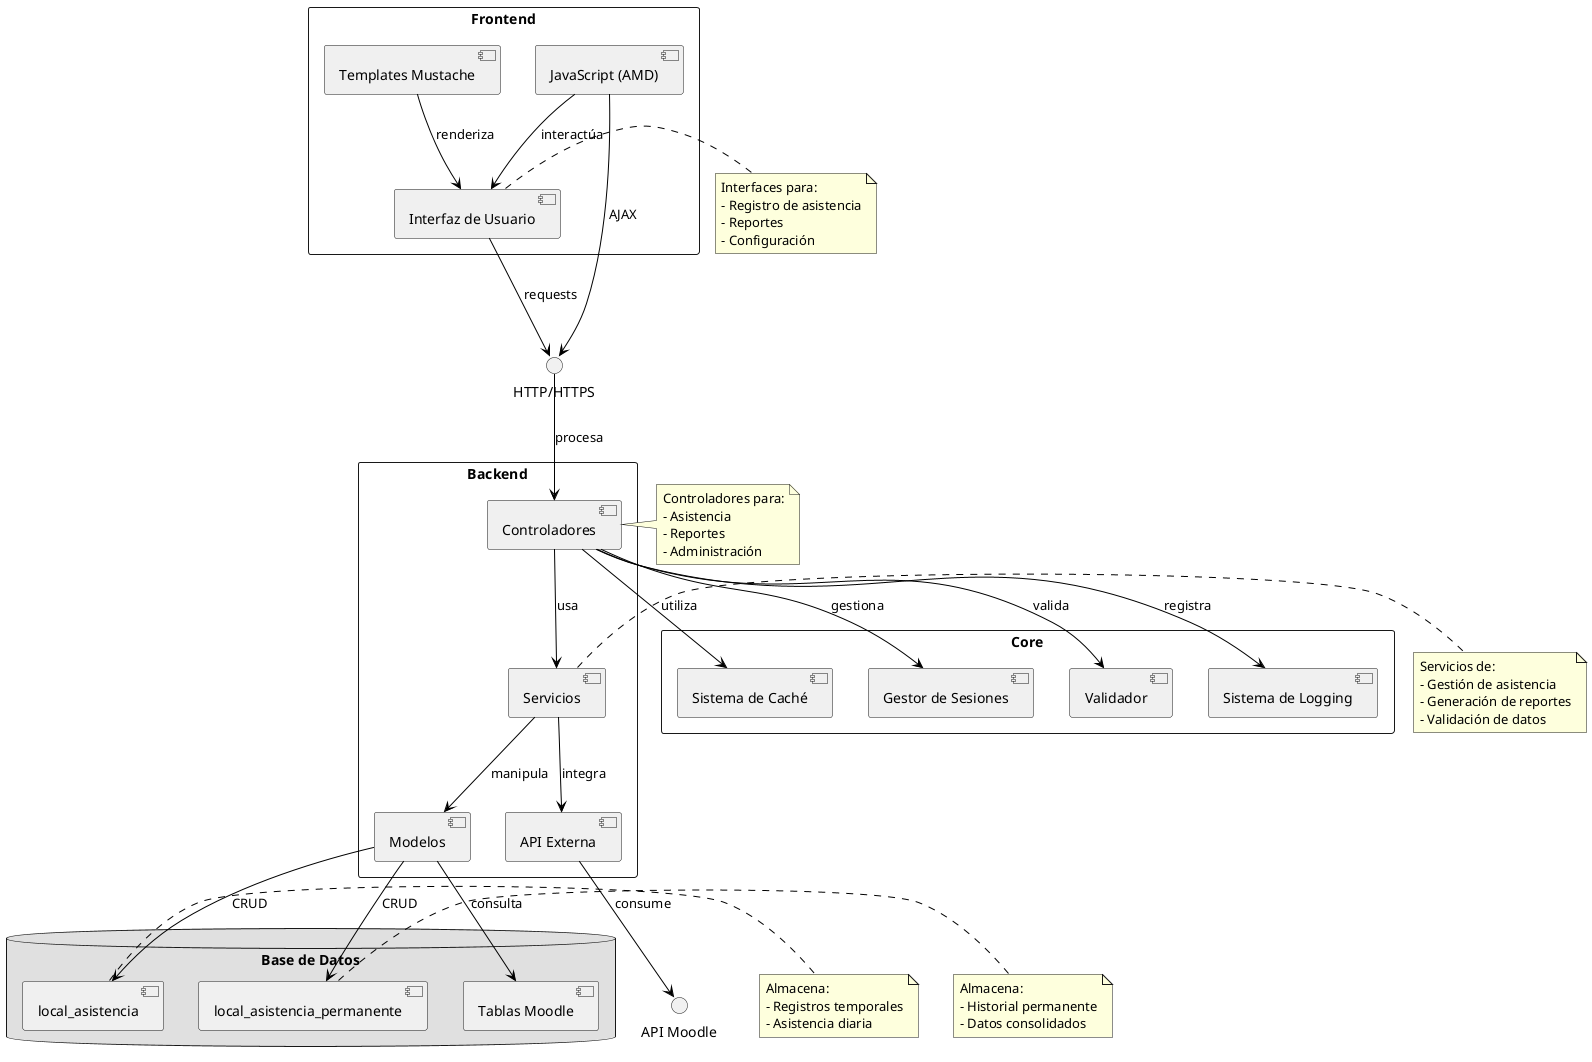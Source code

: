 @startuml "Arquitectura del Sistema de Asistencia"

!define RECTANGLE class

' Definición de estilos
skinparam {
    BackgroundColor white
    ComponentStyle uml2
    PackageStyle rectangle
    ArrowColor black
    ComponentBackgroundColor #f0f0f0
    DatabaseBackgroundColor #e0e0e0
}

' Componentes principales del sistema
package "Frontend" {
    [Interfaz de Usuario] as UI
    [Templates Mustache] as Templates
    [JavaScript (AMD)] as JS
}

package "Backend" {
    [Controladores] as Controllers
    [Servicios] as Services
    [Modelos] as Models
    [API Externa] as ExternalAPI
}

package "Core" {
    [Sistema de Caché] as Cache
    [Gestor de Sesiones] as Sessions
    [Validador] as Validator
    [Sistema de Logging] as Logger
}

database "Base de Datos" {
    [local_asistencia] as DB1
    [local_asistencia_permanente] as DB2
    [Tablas Moodle] as MoodleDB
}

' Interfaces y componentes externos
interface "HTTP/HTTPS" as HTTP
interface "API Moodle" as MoodleAPI

' Relaciones y flujo de datos
UI --> HTTP : requests
HTTP --> Controllers : procesa
Controllers --> Services : usa
Services --> Models : manipula
Models --> DB1 : CRUD
Models --> DB2 : CRUD
Models --> MoodleDB : consulta

Controllers --> Cache : utiliza
Controllers --> Sessions : gestiona
Controllers --> Validator : valida
Controllers --> Logger : registra

Services --> ExternalAPI : integra
ExternalAPI --> MoodleAPI : consume

Templates --> UI : renderiza
JS --> UI : interactúa
JS --> HTTP : AJAX

' Notas explicativas
note right of UI
  Interfaces para:
  - Registro de asistencia
  - Reportes
  - Configuración
end note

note right of Controllers
  Controladores para:
  - Asistencia
  - Reportes
  - Administración
end note

note right of Services
  Servicios de:
  - Gestión de asistencia
  - Generación de reportes
  - Validación de datos
end note

note right of DB1
  Almacena:
  - Registros temporales
  - Asistencia diaria
end note

note right of DB2
  Almacena:
  - Historial permanente
  - Datos consolidados
end note

@enduml 